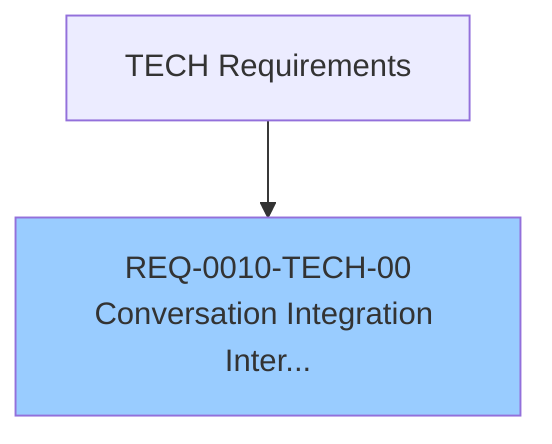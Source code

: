 flowchart TD
    TECH[TECH Requirements]
    REQ_0010_TECH_00["REQ-0010-TECH-00<br/>Conversation Integration Inter..."]
    TECH --> REQ_0010_TECH_00
    style REQ_0010_TECH_00 fill:#99ccff